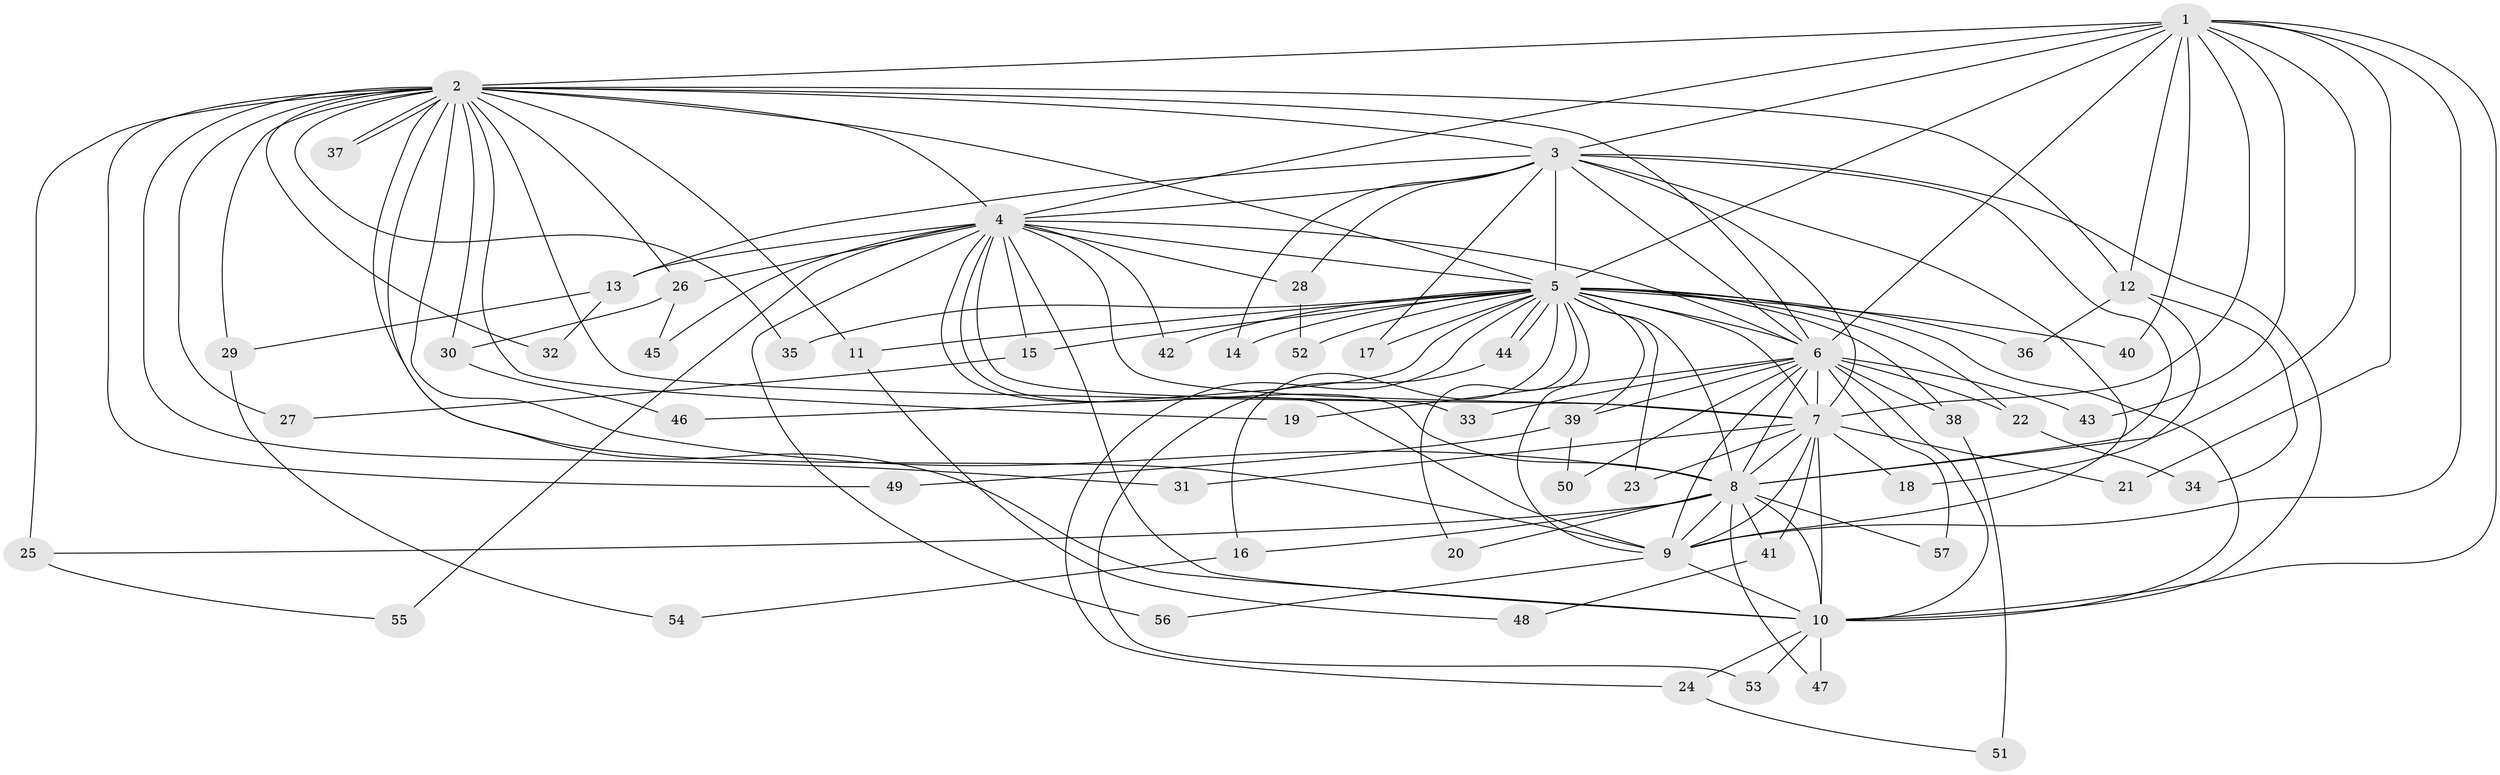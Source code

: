// coarse degree distribution, {8: 0.1111111111111111, 4: 0.2222222222222222, 14: 0.1111111111111111, 1: 0.05555555555555555, 3: 0.2777777777777778, 11: 0.05555555555555555, 2: 0.05555555555555555, 10: 0.05555555555555555, 9: 0.05555555555555555}
// Generated by graph-tools (version 1.1) at 2025/36/03/04/25 23:36:17]
// undirected, 57 vertices, 139 edges
graph export_dot {
  node [color=gray90,style=filled];
  1;
  2;
  3;
  4;
  5;
  6;
  7;
  8;
  9;
  10;
  11;
  12;
  13;
  14;
  15;
  16;
  17;
  18;
  19;
  20;
  21;
  22;
  23;
  24;
  25;
  26;
  27;
  28;
  29;
  30;
  31;
  32;
  33;
  34;
  35;
  36;
  37;
  38;
  39;
  40;
  41;
  42;
  43;
  44;
  45;
  46;
  47;
  48;
  49;
  50;
  51;
  52;
  53;
  54;
  55;
  56;
  57;
  1 -- 2;
  1 -- 3;
  1 -- 4;
  1 -- 5;
  1 -- 6;
  1 -- 7;
  1 -- 8;
  1 -- 9;
  1 -- 10;
  1 -- 12;
  1 -- 21;
  1 -- 40;
  1 -- 43;
  2 -- 3;
  2 -- 4;
  2 -- 5;
  2 -- 6;
  2 -- 7;
  2 -- 8;
  2 -- 9;
  2 -- 10;
  2 -- 11;
  2 -- 12;
  2 -- 19;
  2 -- 25;
  2 -- 26;
  2 -- 27;
  2 -- 29;
  2 -- 30;
  2 -- 31;
  2 -- 32;
  2 -- 35;
  2 -- 37;
  2 -- 37;
  2 -- 49;
  3 -- 4;
  3 -- 5;
  3 -- 6;
  3 -- 7;
  3 -- 8;
  3 -- 9;
  3 -- 10;
  3 -- 13;
  3 -- 14;
  3 -- 17;
  3 -- 28;
  4 -- 5;
  4 -- 6;
  4 -- 7;
  4 -- 8;
  4 -- 9;
  4 -- 10;
  4 -- 13;
  4 -- 15;
  4 -- 26;
  4 -- 28;
  4 -- 33;
  4 -- 42;
  4 -- 45;
  4 -- 55;
  4 -- 56;
  5 -- 6;
  5 -- 7;
  5 -- 8;
  5 -- 9;
  5 -- 10;
  5 -- 11;
  5 -- 14;
  5 -- 15;
  5 -- 16;
  5 -- 17;
  5 -- 20;
  5 -- 22;
  5 -- 23;
  5 -- 24;
  5 -- 35;
  5 -- 36;
  5 -- 38;
  5 -- 39;
  5 -- 40;
  5 -- 42;
  5 -- 44;
  5 -- 44;
  5 -- 46;
  5 -- 52;
  6 -- 7;
  6 -- 8;
  6 -- 9;
  6 -- 10;
  6 -- 19;
  6 -- 22;
  6 -- 33;
  6 -- 38;
  6 -- 39;
  6 -- 43;
  6 -- 50;
  6 -- 57;
  7 -- 8;
  7 -- 9;
  7 -- 10;
  7 -- 18;
  7 -- 21;
  7 -- 23;
  7 -- 31;
  7 -- 41;
  8 -- 9;
  8 -- 10;
  8 -- 16;
  8 -- 20;
  8 -- 25;
  8 -- 41;
  8 -- 47;
  8 -- 57;
  9 -- 10;
  9 -- 56;
  10 -- 24;
  10 -- 47;
  10 -- 53;
  11 -- 48;
  12 -- 18;
  12 -- 34;
  12 -- 36;
  13 -- 29;
  13 -- 32;
  15 -- 27;
  16 -- 54;
  22 -- 34;
  24 -- 51;
  25 -- 55;
  26 -- 30;
  26 -- 45;
  28 -- 52;
  29 -- 54;
  30 -- 46;
  38 -- 51;
  39 -- 49;
  39 -- 50;
  41 -- 48;
  44 -- 53;
}
